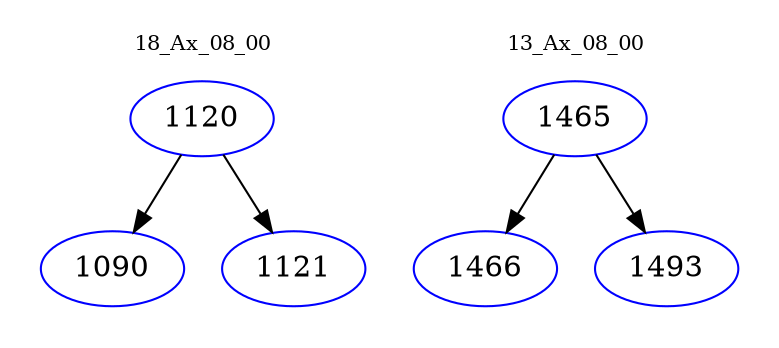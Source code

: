 digraph{
subgraph cluster_0 {
color = white
label = "18_Ax_08_00";
fontsize=10;
T0_1120 [label="1120", color="blue"]
T0_1120 -> T0_1090 [color="black"]
T0_1090 [label="1090", color="blue"]
T0_1120 -> T0_1121 [color="black"]
T0_1121 [label="1121", color="blue"]
}
subgraph cluster_1 {
color = white
label = "13_Ax_08_00";
fontsize=10;
T1_1465 [label="1465", color="blue"]
T1_1465 -> T1_1466 [color="black"]
T1_1466 [label="1466", color="blue"]
T1_1465 -> T1_1493 [color="black"]
T1_1493 [label="1493", color="blue"]
}
}
